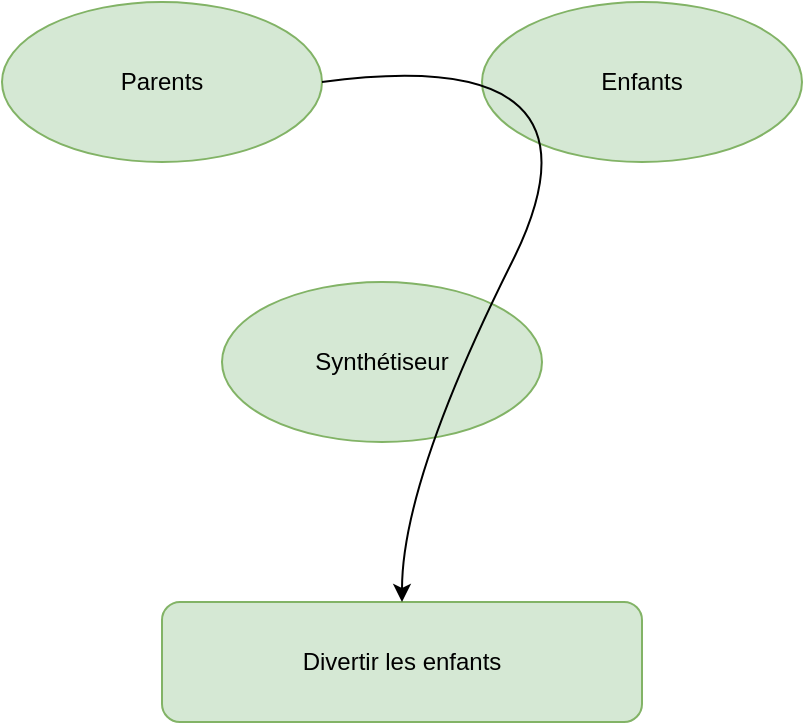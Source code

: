 <mxfile version="16.5.1" type="device"><diagram id="uUuI1dMDrA8H45Raqw72" name="Page-1"><mxGraphModel dx="1038" dy="649" grid="1" gridSize="10" guides="1" tooltips="1" connect="1" arrows="1" fold="1" page="1" pageScale="1" pageWidth="827" pageHeight="1169" math="0" shadow="0"><root><mxCell id="0"/><mxCell id="1" parent="0"/><mxCell id="NAIB5KFZE8LeKRKj1kOv-1" value="Parents" style="ellipse;whiteSpace=wrap;html=1;fillColor=#d5e8d4;strokeColor=#82b366;" vertex="1" parent="1"><mxGeometry x="160" y="200" width="160" height="80" as="geometry"/></mxCell><mxCell id="NAIB5KFZE8LeKRKj1kOv-2" value="Enfants" style="ellipse;whiteSpace=wrap;html=1;fillColor=#d5e8d4;strokeColor=#82b366;" vertex="1" parent="1"><mxGeometry x="400" y="200" width="160" height="80" as="geometry"/></mxCell><mxCell id="NAIB5KFZE8LeKRKj1kOv-3" value="Synthétiseur" style="ellipse;whiteSpace=wrap;html=1;fillColor=#d5e8d4;strokeColor=#82b366;" vertex="1" parent="1"><mxGeometry x="270" y="340" width="160" height="80" as="geometry"/></mxCell><mxCell id="NAIB5KFZE8LeKRKj1kOv-5" value="Divertir les enfants" style="rounded=1;whiteSpace=wrap;html=1;fillColor=#d5e8d4;strokeColor=#82b366;" vertex="1" parent="1"><mxGeometry x="240" y="500" width="240" height="60" as="geometry"/></mxCell><mxCell id="NAIB5KFZE8LeKRKj1kOv-7" value="" style="curved=1;endArrow=classic;html=1;rounded=0;exitX=1;exitY=0.5;exitDx=0;exitDy=0;entryX=0.5;entryY=0;entryDx=0;entryDy=0;" edge="1" parent="1" source="NAIB5KFZE8LeKRKj1kOv-1" target="NAIB5KFZE8LeKRKj1kOv-5"><mxGeometry width="50" height="50" relative="1" as="geometry"><mxPoint x="520" y="410" as="sourcePoint"/><mxPoint x="620" y="490" as="targetPoint"/><Array as="points"><mxPoint x="470" y="220"/><mxPoint x="360" y="440"/></Array></mxGeometry></mxCell></root></mxGraphModel></diagram></mxfile>